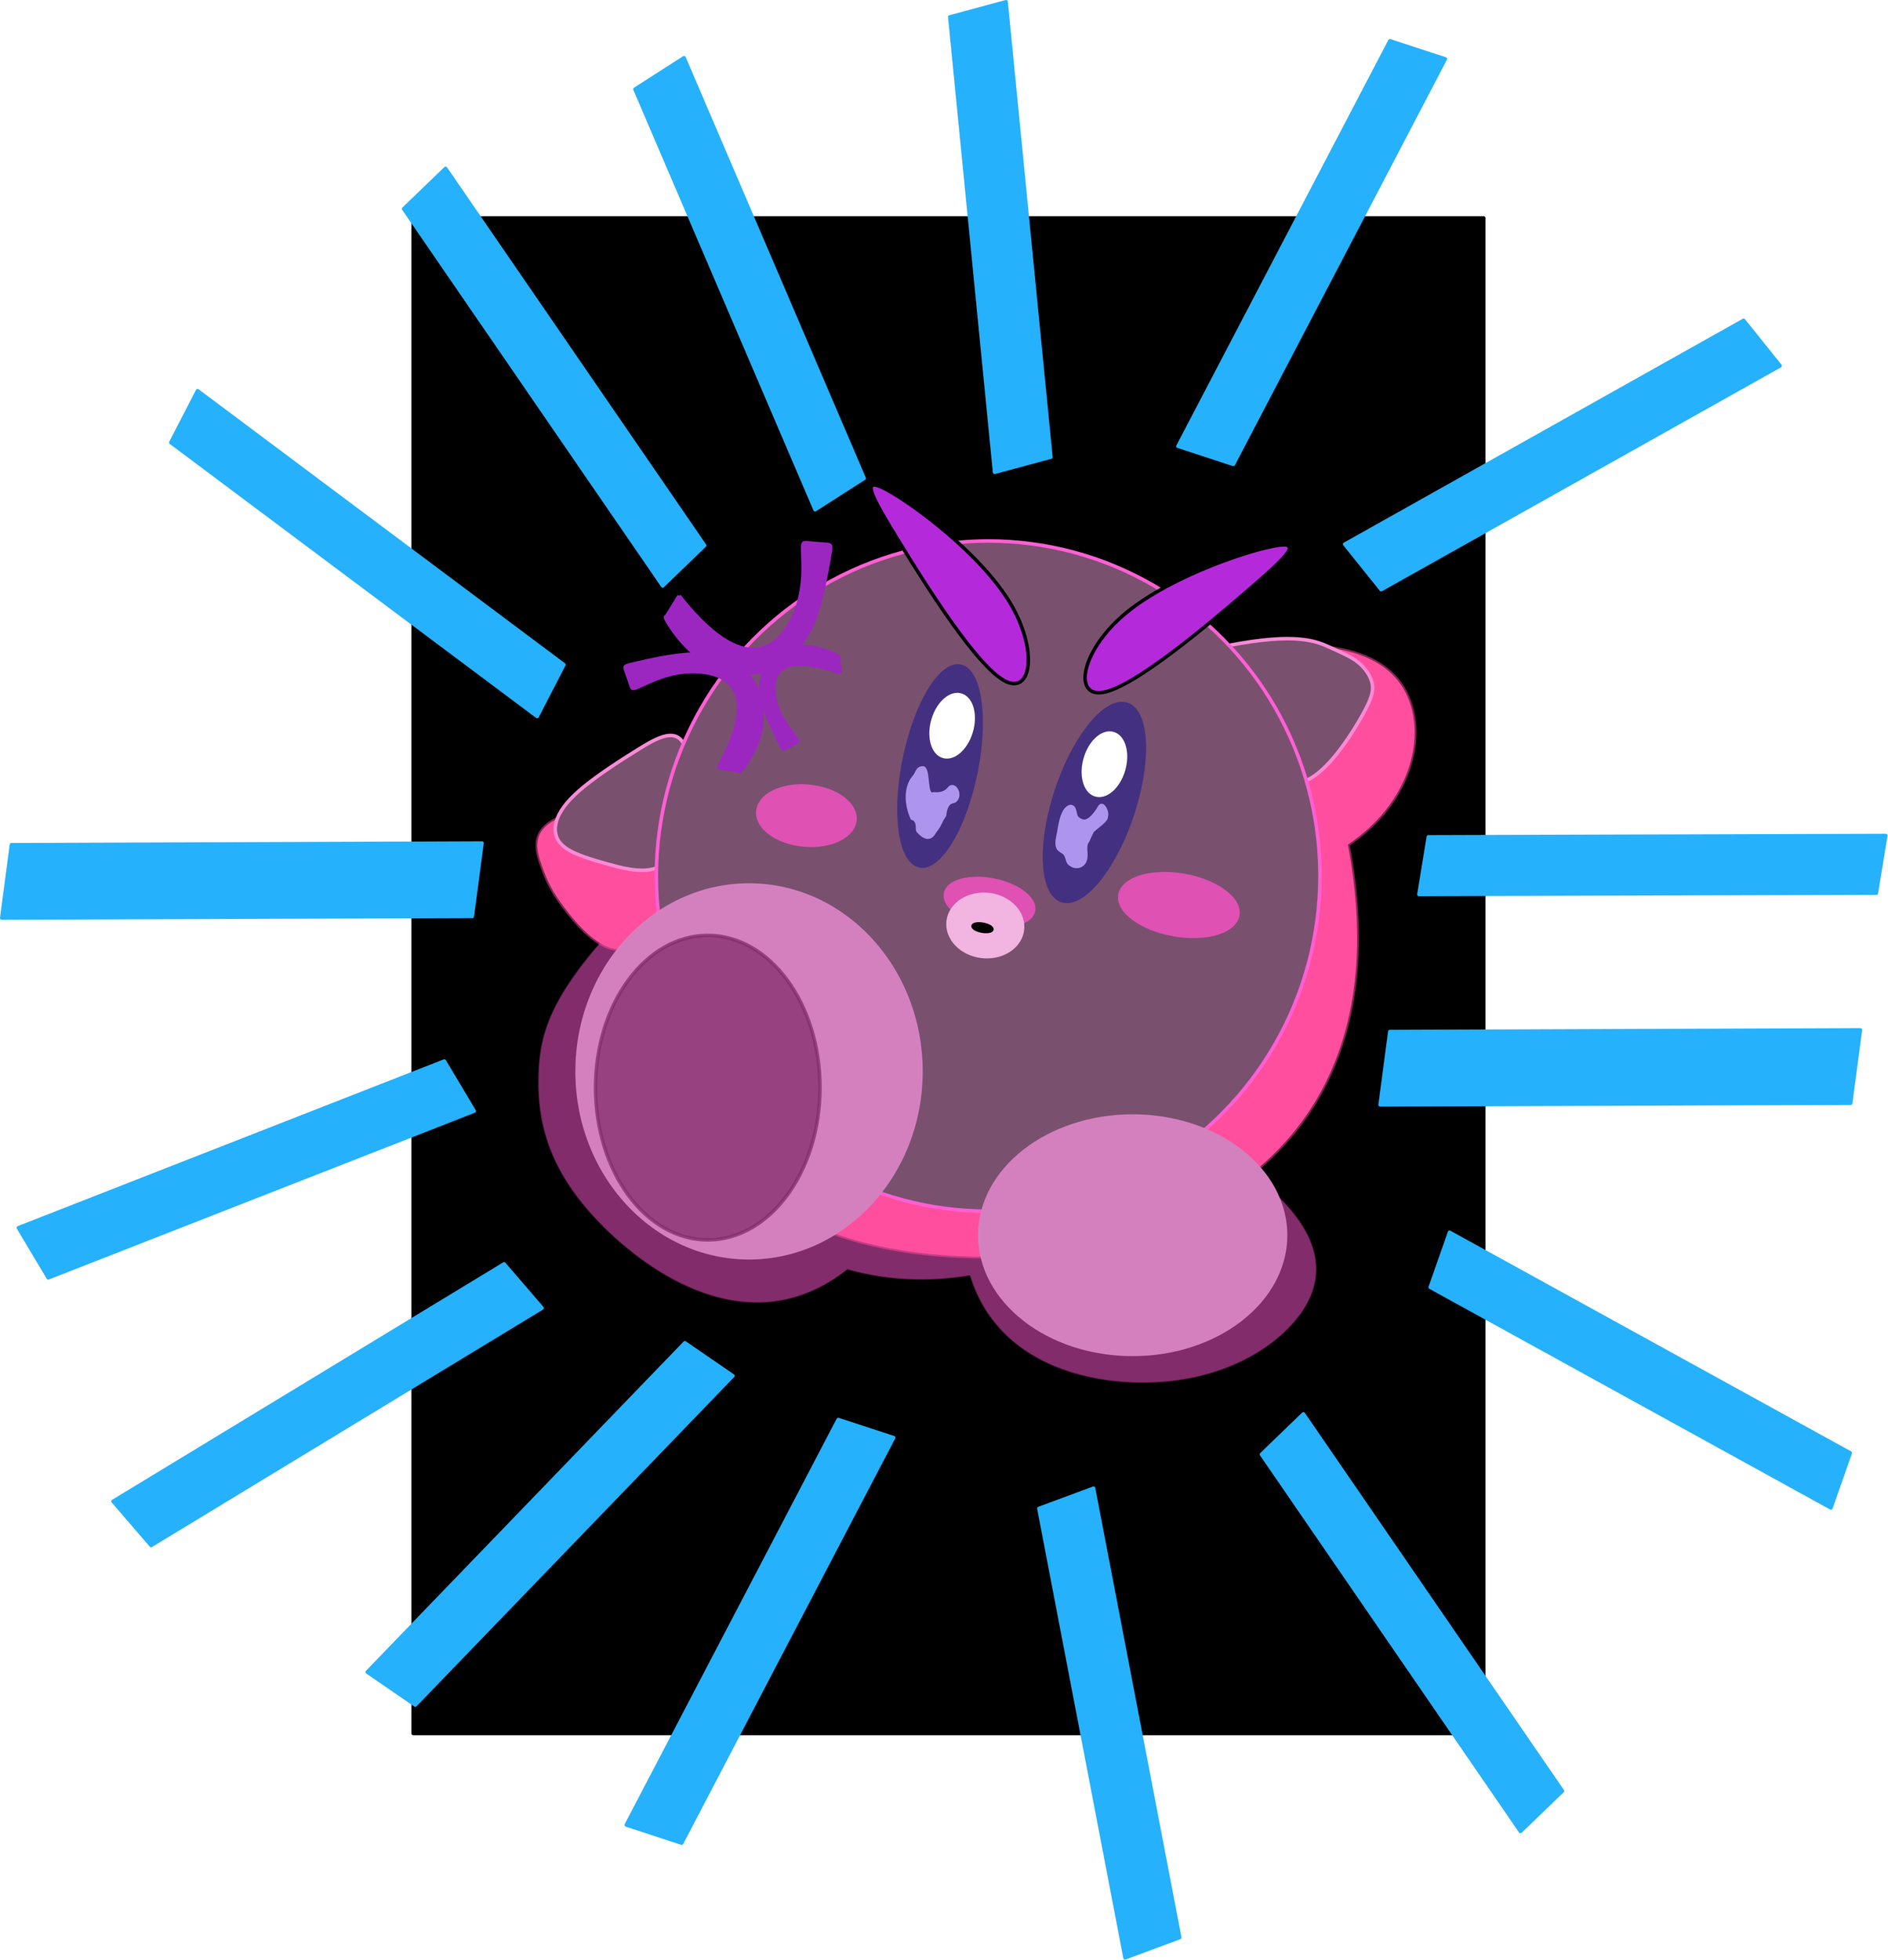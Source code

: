 <?xml version="1.0"?>
<!DOCTYPE ipe SYSTEM "ipe.dtd">
<ipe version="70218" creator="Ipe 7.2.23">
<info created="D:20210401125427" modified="D:20210401151253"/>
<ipestyle name="basic">
<symbol name="arrow/arc(spx)">
<path stroke="sym-stroke" fill="sym-stroke" pen="sym-pen">
0 0 m
-1 0.333 l
-1 -0.333 l
h
</path>
</symbol>
<symbol name="arrow/farc(spx)">
<path stroke="sym-stroke" fill="white" pen="sym-pen">
0 0 m
-1 0.333 l
-1 -0.333 l
h
</path>
</symbol>
<symbol name="arrow/ptarc(spx)">
<path stroke="sym-stroke" fill="sym-stroke" pen="sym-pen">
0 0 m
-1 0.333 l
-0.8 0 l
-1 -0.333 l
h
</path>
</symbol>
<symbol name="arrow/fptarc(spx)">
<path stroke="sym-stroke" fill="white" pen="sym-pen">
0 0 m
-1 0.333 l
-0.8 0 l
-1 -0.333 l
h
</path>
</symbol>
<symbol name="mark/circle(sx)" transformations="translations">
<path fill="sym-stroke">
0.6 0 0 0.6 0 0 e
0.4 0 0 0.4 0 0 e
</path>
</symbol>
<symbol name="mark/disk(sx)" transformations="translations">
<path fill="sym-stroke">
0.6 0 0 0.6 0 0 e
</path>
</symbol>
<symbol name="mark/fdisk(sfx)" transformations="translations">
<group>
<path fill="sym-fill">
0.5 0 0 0.5 0 0 e
</path>
<path fill="sym-stroke" fillrule="eofill">
0.6 0 0 0.6 0 0 e
0.4 0 0 0.4 0 0 e
</path>
</group>
</symbol>
<symbol name="mark/box(sx)" transformations="translations">
<path fill="sym-stroke" fillrule="eofill">
-0.6 -0.6 m
0.6 -0.6 l
0.6 0.6 l
-0.6 0.6 l
h
-0.4 -0.4 m
0.4 -0.4 l
0.4 0.4 l
-0.4 0.4 l
h
</path>
</symbol>
<symbol name="mark/square(sx)" transformations="translations">
<path fill="sym-stroke">
-0.6 -0.6 m
0.6 -0.6 l
0.6 0.6 l
-0.6 0.6 l
h
</path>
</symbol>
<symbol name="mark/fsquare(sfx)" transformations="translations">
<group>
<path fill="sym-fill">
-0.5 -0.5 m
0.5 -0.5 l
0.5 0.5 l
-0.5 0.5 l
h
</path>
<path fill="sym-stroke" fillrule="eofill">
-0.6 -0.6 m
0.6 -0.6 l
0.6 0.6 l
-0.6 0.6 l
h
-0.4 -0.4 m
0.4 -0.4 l
0.4 0.4 l
-0.4 0.4 l
h
</path>
</group>
</symbol>
<symbol name="mark/cross(sx)" transformations="translations">
<group>
<path fill="sym-stroke">
-0.43 -0.57 m
0.57 0.43 l
0.43 0.57 l
-0.57 -0.43 l
h
</path>
<path fill="sym-stroke">
-0.43 0.57 m
0.57 -0.43 l
0.43 -0.57 l
-0.57 0.43 l
h
</path>
</group>
</symbol>
<symbol name="arrow/fnormal(spx)">
<path stroke="sym-stroke" fill="white" pen="sym-pen">
0 0 m
-1 0.333 l
-1 -0.333 l
h
</path>
</symbol>
<symbol name="arrow/pointed(spx)">
<path stroke="sym-stroke" fill="sym-stroke" pen="sym-pen">
0 0 m
-1 0.333 l
-0.8 0 l
-1 -0.333 l
h
</path>
</symbol>
<symbol name="arrow/fpointed(spx)">
<path stroke="sym-stroke" fill="white" pen="sym-pen">
0 0 m
-1 0.333 l
-0.8 0 l
-1 -0.333 l
h
</path>
</symbol>
<symbol name="arrow/linear(spx)">
<path stroke="sym-stroke" pen="sym-pen">
-1 0.333 m
0 0 l
-1 -0.333 l
</path>
</symbol>
<symbol name="arrow/fdouble(spx)">
<path stroke="sym-stroke" fill="white" pen="sym-pen">
0 0 m
-1 0.333 l
-1 -0.333 l
h
-1 0 m
-2 0.333 l
-2 -0.333 l
h
</path>
</symbol>
<symbol name="arrow/double(spx)">
<path stroke="sym-stroke" fill="sym-stroke" pen="sym-pen">
0 0 m
-1 0.333 l
-1 -0.333 l
h
-1 0 m
-2 0.333 l
-2 -0.333 l
h
</path>
</symbol>
<symbol name="arrow/mid-normal(spx)">
<path stroke="sym-stroke" fill="sym-stroke" pen="sym-pen">
0.5 0 m
-0.5 0.333 l
-0.5 -0.333 l
h
</path>
</symbol>
<symbol name="arrow/mid-fnormal(spx)">
<path stroke="sym-stroke" fill="white" pen="sym-pen">
0.5 0 m
-0.5 0.333 l
-0.5 -0.333 l
h
</path>
</symbol>
<symbol name="arrow/mid-pointed(spx)">
<path stroke="sym-stroke" fill="sym-stroke" pen="sym-pen">
0.5 0 m
-0.5 0.333 l
-0.3 0 l
-0.5 -0.333 l
h
</path>
</symbol>
<symbol name="arrow/mid-fpointed(spx)">
<path stroke="sym-stroke" fill="white" pen="sym-pen">
0.5 0 m
-0.5 0.333 l
-0.3 0 l
-0.5 -0.333 l
h
</path>
</symbol>
<symbol name="arrow/mid-double(spx)">
<path stroke="sym-stroke" fill="sym-stroke" pen="sym-pen">
1 0 m
0 0.333 l
0 -0.333 l
h
0 0 m
-1 0.333 l
-1 -0.333 l
h
</path>
</symbol>
<symbol name="arrow/mid-fdouble(spx)">
<path stroke="sym-stroke" fill="white" pen="sym-pen">
1 0 m
0 0.333 l
0 -0.333 l
h
0 0 m
-1 0.333 l
-1 -0.333 l
h
</path>
</symbol>
<anglesize name="22.5 deg" value="22.5"/>
<anglesize name="30 deg" value="30"/>
<anglesize name="45 deg" value="45"/>
<anglesize name="60 deg" value="60"/>
<anglesize name="90 deg" value="90"/>
<arrowsize name="large" value="10"/>
<arrowsize name="small" value="5"/>
<arrowsize name="tiny" value="3"/>
<color name="blue" value="0 0 1"/>
<color name="brown" value="0.647 0.165 0.165"/>
<color name="darkblue" value="0 0 0.545"/>
<color name="darkcyan" value="0 0.545 0.545"/>
<color name="darkgray" value="0.663"/>
<color name="darkgreen" value="0 0.392 0"/>
<color name="darkmagenta" value="0.545 0 0.545"/>
<color name="darkorange" value="1 0.549 0"/>
<color name="darkred" value="0.545 0 0"/>
<color name="gold" value="1 0.843 0"/>
<color name="gray" value="0.745"/>
<color name="green" value="0 1 0"/>
<color name="lightblue" value="0.678 0.847 0.902"/>
<color name="lightcyan" value="0.878 1 1"/>
<color name="lightgray" value="0.827"/>
<color name="lightgreen" value="0.565 0.933 0.565"/>
<color name="lightyellow" value="1 1 0.878"/>
<color name="navy" value="0 0 0.502"/>
<color name="orange" value="1 0.647 0"/>
<color name="pink" value="1 0.753 0.796"/>
<color name="purple" value="0.627 0.125 0.941"/>
<color name="red" value="1 0 0"/>
<color name="seagreen" value="0.18 0.545 0.341"/>
<color name="turquoise" value="0.251 0.878 0.816"/>
<color name="violet" value="0.933 0.51 0.933"/>
<color name="yellow" value="1 1 0"/>
<dashstyle name="dash dot dotted" value="[4 2 1 2 1 2] 0"/>
<dashstyle name="dash dotted" value="[4 2 1 2] 0"/>
<dashstyle name="dashed" value="[4] 0"/>
<dashstyle name="dotted" value="[1 3] 0"/>
<gridsize name="10 pts (~3.5 mm)" value="10"/>
<gridsize name="14 pts (~5 mm)" value="14"/>
<gridsize name="16 pts (~6 mm)" value="16"/>
<gridsize name="20 pts (~7 mm)" value="20"/>
<gridsize name="28 pts (~10 mm)" value="28"/>
<gridsize name="32 pts (~12 mm)" value="32"/>
<gridsize name="4 pts" value="4"/>
<gridsize name="56 pts (~20 mm)" value="56"/>
<gridsize name="8 pts (~3 mm)" value="8"/>
<opacity name="10%" value="0.1"/>
<opacity name="30%" value="0.3"/>
<opacity name="50%" value="0.5"/>
<opacity name="75%" value="0.75"/>
<pen name="fat" value="1.2"/>
<pen name="heavier" value="0.8"/>
<pen name="ultrafat" value="2"/>
<symbolsize name="large" value="5"/>
<symbolsize name="small" value="2"/>
<symbolsize name="tiny" value="1.1"/>
<textsize name="Huge" value="\Huge"/>
<textsize name="LARGE" value="\LARGE"/>
<textsize name="Large" value="\Large"/>
<textsize name="footnote" value="\footnotesize"/>
<textsize name="huge" value="\huge"/>
<textsize name="large" value="\large"/>
<textsize name="small" value="\small"/>
<textsize name="tiny" value="\tiny"/>
<textstyle name="center" begin="\begin{center}" end="\end{center}"/>
<textstyle name="item" begin="\begin{itemize}\item{}" end="\end{itemize}"/>
<textstyle name="itemize" begin="\begin{itemize}" end="\end{itemize}"/>
<tiling name="falling" angle="-60" step="4" width="1"/>
<tiling name="rising" angle="30" step="4" width="1"/>
</ipestyle>
<page>
<layer name="alpha"/>
<view layers="alpha" active="alpha"/>
<path layer="alpha" matrix="1.17903 0 0 1.44091 -78.8046 -245.919" stroke="0" fill="0" pen="ultrafat">
62.1139 763.883 m
62.1139 165.6 l
578.724 165.6 l
578.724 763.883 l
h
</path>
<path matrix="0.999972 0 0 1.00253 1.80938 -3.48895" stroke="0.514 0.173 0.42" fill="0.514 0.173 0.42" pen="heavier" stroke-opacity="50%">
146.264 491.475 m
73.7284 426.247
56.4448 370.674
76.6533 286.649
188.001 218.891
239.611 259.73 c
273.269 250.306
309.583 256.336 c
323.942 209.005
418.603 181.086
505.287 225.491
515.657 287.978
396.267 365.356
313.209 421.839
146.264 491.475 c
</path>
<path matrix="0.991216 0 0 1.01626 2.37644 -6.87291" stroke="1 0.306 0.62" fill="1 0.306 0.62" pen="ultrafat" stroke-opacity="50%">
146.264 491.475 m
121.598 521.359
55.7432 515.057
66.506 482.362
73.6936 466.213
110.87 424.663
143.168 466.949
156.293 489.837
146.264 491.475 c
</path>
<path matrix="1.00402 0 0 0.997633 -0.474792 0.495415" stroke="1 0.306 0.62" fill="1 0.306 0.62" pen="ultrafat" stroke-opacity="50%">
442.904 603.506 m
490.548 617.07
578.113 614.105
564.246 525.76
524.608 499.014 c
566.979 273.427
118.069 209.279
165.424 511.476
425.641 605.471
442.904 603.349 c
</path>
<path stroke="0.969 0.545 0.839" fill="0.478 0.314 0.435" pen="ultrafat">
458.046 611.522 m
497.387 619.19
519.822 608.639
532.919 603.061
542.257 590.085
538.376 576.745
510.265 532.962
479.943 528.219
458.118 611.666
458.121 611.616
458.177 611.616 c
</path>
<path matrix="1 0 0 1 -0.265902 0.265902" stroke="0.969 0.545 0.839" fill="0.478 0.314 0.435" pen="ultrafat">
149.354 553.791 m
144.658 565.314
122.601 552.553
88.8863 530.339
74.2345 513.166
75.3373 496.309
101.992 487.373
155.01 474.429
149.354 553.791
149.354 553.791 c
</path>
<path matrix="1.09037 -0.0348955 0.0354076 1.10092 -44.906 -54.4766" stroke="1 0.373 0.831" fill="0.478 0.314 0.435" pen="ultrafat">
173.066 0 0 173.066 320 496 e
</path>
<path matrix="0.413037 -0.104651 0.245463 1.16538 38.4129 -59.9712" stroke="0.267 0.188 0.502" fill="0.267 0.188 0.502" pen="ultrafat">
48.6621 0 0 48.6621 296 544 e
</path>
<path matrix="0.911383 0 0 0.987764 25.108 5.81635" stroke="0.831 0.502 0.749" fill="0.831 0.502 0.749" pen="ultrafat">
107.331 0 0 107.331 176 368 e
</path>
<path matrix="0.513604 -0.122166 0.413822 1.30032 -30.3857 -106.964" stroke="0.267 0.188 0.502" fill="0.267 0.188 0.502" pen="ultrafat">
43.0813 0 0 43.0813 384 520 e
</path>
<path matrix="1.08731 0 0 0.847279 -48.5253 45.6585" stroke="0.831 0.502 0.749" fill="0.831 0.502 0.749" pen="ultrafat">
80 0 0 80 416 272 e
</path>
<path matrix="0.936251 -0.164743 0.0849071 0.469981 -13.7555 317.053" stroke="0.875 0.318 0.702" fill="0.875 0.318 0.702" pen="ultrafat">
35.7771 0 0 35.7771 432 464 e
</path>
<path matrix="0.957776 -0.0894309 0.0540325 0.578671 -16.3993 237.833" stroke="0.875 0.318 0.702" fill="0.875 0.318 0.702" pen="ultrafat">
28.8444 0 0 28.8444 216 512 e
</path>
<path matrix="0.686824 -0.237235 0.341305 1.10856 -64.5801 34.5792" stroke="white" fill="white" pen="ultrafat">
15.6253 0 0 15.6253 388.821 542.778 e
</path>
<path stroke="0.675 0.588 0.929" fill="0.675 0.588 0.929" pen="ultrafat" cap="1" join="1">
384.949 519.609 m
380.642 512.455
376.973 511.634 c
375.384 511.278
373.593 512.205
372.375 513.286 c
370.533 514.922
371.391 519.072
369.07 519.897 c
368.029 520.266
366.786 519.356
366.052 518.531 c
363.303 515.452
362.512 509.535
361.669 504.808 c
361.189 502.117
360.25 499.136
361.31 496.616 c
362.033 494.897
364.432 494.425
365.477 492.88 c
366.691 491.085
366.552 488.844
367.911 487.504 c
369.619 486.281
370.357 485.834
372.648 485.912 c
374.415 486.242
376.046 487.426
376.609 489.135 c
378.259 493.309
375.463 497.134
378.41 500.712 c
378.987 502.487
379.962 504.152
380.9 506.163 c
383.501 508.494
387.501 511.23
388.53 513.211 c
389.249 515.327
389.016 517.366
387.715 519.307 c
386.084 521.715
384.949 519.609 c
</path>
<path stroke="0.675 0.588 0.929" fill="0.675 0.588 0.929" pen="ultrafat" cap="1" join="1">
299.469 530.329 m
296.626 526.599
290.597 527.198 c
285.518 524.919
287.996 540.084
284.771 541.908 c
280.971 542.212
281.44 538.764
279.098 536.465 c
274.202 530.42
275.063 520.625
278.33 513.344 c
282.437 512.224
280.944 506.81
281.691 506.063 c
285.053 502.363
288.505 500.742
290.932 505.409 c
294.759 510.263
294.133 511.312
296.737 514.918 c
297.559 522.772
300.949 522.662
302.414 523.08 c
306.807 526.204
302.294 533.9
299.454 530.344 c
301.107 531.08 m
301.107 531.08
301.107 531.08 c
</path>
<path matrix="0.686824 -0.237235 0.341305 1.10856 -151.231 56.4786" stroke="white" fill="white" pen="ultrafat">
15.6253 0 0 15.6253 388.821 542.778 e
</path>
<path matrix="1.02282 0 0 1.38707 -6.57927 -155.763" stroke="0.514 0.173 0.42" fill="0.514 0.173 0.42" pen="ultrafat" opacity="75%">
62.4373 0 0 62.4373 164.855 371.887 e
</path>
<path stroke="0.667 1 1" fill="white" pen="ultrafat">
278.609 279.249 m
278.609 279.249
278.609 279.249 c
</path>
<path matrix="1.10909 -0.200363 0.0705779 0.558763 -65.3275 270.469" stroke="0.875 0.318 0.702" fill="0.875 0.318 0.702" pen="ultrafat">
22.6274 0 0 22.6274 320 464 e
</path>
<path matrix="0.921776 0.111864 -0.17187 0.775944 104.731 56.4811" stroke="0.949 0.706 0.882" fill="0.949 0.706 0.882" pen="ultrafat">
22.6274 0 0 22.6274 320 464 e
</path>
<path matrix="-0.76717 0.137377 -0.0422827 -0.278164 582.327 532.701" stroke="0" fill="0" pen="ultrafat">
6.97056 0 0 6.97056 319.239 451.186 e
</path>
<path matrix="0.990812 -0.135249 0.135249 0.990812 -66.1302 28.2512" stroke="0" fill="0.706 0.165 0.855" pen="ultrafat">
333.728 578.638
333.994 658.94
213.008 726.213
233.418 697.46 u
</path>
<path matrix="-0.985032 0.172371 0.172371 0.985032 594.259 -72.3085" stroke="0" fill="0.706 0.165 0.855" pen="ultrafat">
333.728 578.638
333.994 658.94
213.008 726.213
233.418 697.46 u
</path>
<path stroke="0" fill="0" pen="ultrafat">
91.6345 698.938 m
91.6345 703.858 l
83.7623 703.858 l
83.7623 698.938 l
h
</path>
<path matrix="1.18249 0.757992 -0.572222 1.33588 476.17 -297.169" stroke="0.149 0.694 0.988" fill="0.149 0.694 0.988" pen="ultrafat">
112.299 853.429 m
112.299 674.338 l
135.915 674.338 l
135.915 853.429 l
h
</path>
<path matrix="1.35611 0.36579 -0.14239 1.44629 268.964 -306.261" stroke="0.149 0.694 0.988" fill="0.149 0.694 0.988" pen="ultrafat">
112.299 853.429 m
112.299 674.338 l
135.915 674.338 l
135.915 853.429 l
h
</path>
<path matrix="1.31708 0.488006 -0.273766 1.42726 436.158 -1152.17" stroke="0.149 0.694 0.988" fill="0.149 0.694 0.988" pen="ultrafat">
112.299 853.429 m
112.299 674.338 l
135.915 674.338 l
135.915 853.429 l
h
</path>
<path matrix="1.01096 0.975092 -0.822995 1.19779 1065.9 -980.256" stroke="0.149 0.694 0.988" fill="0.149 0.694 0.988" pen="ultrafat">
112.299 853.429 m
112.299 674.338 l
135.915 674.338 l
135.915 853.429 l
h
</path>
<path matrix="0.465689 1.32513 -1.27308 0.700912 1607.28 -500.475" stroke="0.149 0.694 0.988" fill="0.149 0.694 0.988" pen="ultrafat">
112.299 853.429 m
112.299 674.338 l
135.915 674.338 l
135.915 853.429 l
h
</path>
<path matrix="1.01096 0.975092 -0.822995 1.19779 577.826 -271.762" stroke="0.149 0.694 0.988" fill="0.149 0.694 0.988" pen="ultrafat">
112.299 853.429 m
112.299 674.338 l
135.915 674.338 l
135.915 853.429 l
h
</path>
<path matrix="-1.33481 0.437166 -0.673451 -1.28782 871.818 980.302" stroke="0.149 0.694 0.988" fill="0.149 0.694 0.988" pen="ultrafat">
112.299 853.429 m
112.299 674.338 l
135.915 674.338 l
135.915 853.429 l
h
</path>
<path matrix="-1.15752 0.795594 -1.00906 -1.04585 986.766 812.063" stroke="0.149 0.694 0.988" fill="0.149 0.694 0.988" pen="ultrafat">
112.299 853.429 m
112.299 674.338 l
135.915 674.338 l
135.915 853.429 l
h
</path>
<path matrix="-0.916543 1.06432 -1.24228 -0.754157 1008.42 623.719" stroke="0.149 0.694 0.988" fill="0.149 0.694 0.988" pen="ultrafat">
112.299 853.429 m
112.299 674.338 l
135.915 674.338 l
135.915 853.429 l
h
</path>
<path matrix="-1.33481 0.437166 -0.673451 -1.28782 1185.72 1764.57" stroke="0.149 0.694 0.988" fill="0.149 0.694 0.988" pen="ultrafat">
112.299 853.429 m
112.299 674.338 l
135.915 674.338 l
135.915 853.429 l
h
</path>
<path matrix="-0.879447 1.09517 -1.26745 -0.711045 1725.63 1127.18" stroke="0.149 0.694 0.988" fill="0.149 0.694 0.988" pen="ultrafat">
112.299 853.429 m
112.299 674.338 l
135.915 674.338 l
135.915 853.429 l
h
</path>
<path matrix="0.644443 1.24801 -1.16394 0.87021 777.482 -155.77" stroke="0.149 0.694 0.988" fill="0.149 0.694 0.988" pen="ultrafat">
112.299 853.429 m
112.299 674.338 l
135.915 674.338 l
135.915 853.429 l
h
</path>
<path matrix="-0.720138 1.20591 -1.35334 -0.529602 1022.63 568.439" stroke="0.149 0.694 0.988" fill="0.149 0.694 0.988" pen="ultrafat">
112.299 853.429 m
112.299 674.338 l
135.915 674.338 l
135.915 853.429 l
h
</path>
<path matrix="-0.227212 -1.38608 -1.45327 -0.00414141 1837.81 661.917" stroke="0.149 0.694 0.988" fill="0.149 0.694 0.988" pen="ultrafat">
112.299 853.429 m
112.299 674.338 l
135.915 674.338 l
135.915 853.429 l
h
</path>
<path matrix="-0.233725 -1.76472 -1.49493 -0.00527274 1852.17 594.641" stroke="0.149 0.694 0.988" fill="0.149 0.694 0.988" pen="ultrafat">
112.299 853.429 m
112.299 674.338 l
135.915 674.338 l
135.915 853.429 l
h
</path>
<path matrix="-0.233725 -1.76472 -1.49493 -0.00527274 1067.91 700.915" stroke="0.149 0.694 0.988" fill="0.149 0.694 0.988" pen="ultrafat">
112.299 853.429 m
112.299 674.338 l
135.915 674.338 l
135.915 853.429 l
h
</path>
<path matrix="1 0 0 1 -10.7088 11.0542" stroke="0.608 0.153 0.753" fill="0.608 0.153 0.753" pen="ultrafat">
156.446 628.78 m
191.336 584.563
228.299 610.126
226.571 659.179
226.571 659.179
243.153 657.797
243.153 657.797
234.862 610.817
217.59 591.472
199.281 581.799
166.119 590.435
147.465 616.689
149.192 617.035
149.192 617.035
156.446 628.78
156.446 628.78
156.446 628.78 c
</path>
<path matrix="-0.346803 0.78072 -0.802795 -0.337267 726.966 631.932" stroke="0.608 0.153 0.753" fill="0.608 0.153 0.753" pen="ultrafat">
156.446 628.78 m
191.336 584.563
228.299 610.126
226.571 659.179
226.571 659.179
243.153 657.797
243.153 657.797
234.862 610.817
217.59 591.472
199.281 581.799
166.119 590.435
147.465 616.689
149.192 617.035
149.192 617.035
156.446 628.78
156.446 628.78
156.446 628.78 c
</path>
<path matrix="-0.500419 -0.328447 0.378643 -0.528056 77.461 979.617" stroke="0.608 0.153 0.753" fill="0.608 0.153 0.753" pen="ultrafat">
156.446 628.78 m
191.336 584.563
228.299 610.126
226.571 659.179
226.571 659.179
243.153 657.797
243.153 657.797
234.862 610.817
217.59 591.472
199.281 581.799
166.119 590.435
147.465 616.689
149.192 617.035
149.192 617.035
156.446 628.78
156.446 628.78
156.446 628.78 c
</path>
</page>
</ipe>
